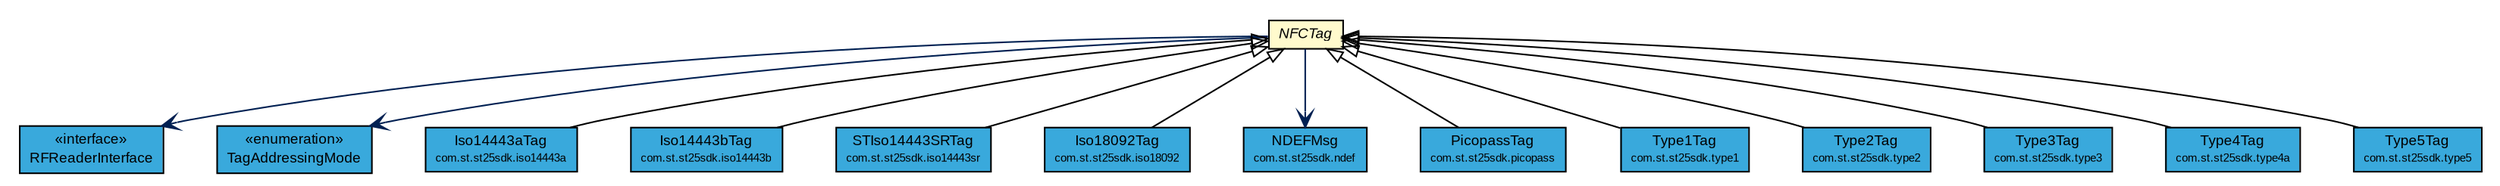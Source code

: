 #!/usr/local/bin/dot
#
# Class diagram 
# Generated by UMLGraph version R5_7_2-3-gee82a7 (http://www.umlgraph.org/)
#

digraph G {
	edge [fontname="arial",fontsize=10,labelfontname="arial",labelfontsize=10];
	node [fontname="arial",fontsize=10,shape=plaintext];
	nodesep=0.25;
	ranksep=0.5;
	// com.st.st25sdk.RFReaderInterface
	c20105 [label=<<table title="com.st.st25sdk.RFReaderInterface" border="0" cellborder="1" cellspacing="0" cellpadding="2" port="p" bgcolor="#39a9dc" href="./RFReaderInterface.html">
		<tr><td><table border="0" cellspacing="0" cellpadding="1">
<tr><td align="center" balign="center"> &#171;interface&#187; </td></tr>
<tr><td align="center" balign="center"> RFReaderInterface </td></tr>
		</table></td></tr>
		</table>>, URL="./RFReaderInterface.html", fontname="arial", fontcolor="black", fontsize=9.0];
	// com.st.st25sdk.NFCTag
	c20109 [label=<<table title="com.st.st25sdk.NFCTag" border="0" cellborder="1" cellspacing="0" cellpadding="2" port="p" bgcolor="lemonChiffon" href="./NFCTag.html">
		<tr><td><table border="0" cellspacing="0" cellpadding="1">
<tr><td align="center" balign="center"><font face="arial italic"> NFCTag </font></td></tr>
		</table></td></tr>
		</table>>, URL="./NFCTag.html", fontname="arial", fontcolor="black", fontsize=9.0];
	// com.st.st25sdk.NFCTag.TagAddressingMode
	c20110 [label=<<table title="com.st.st25sdk.NFCTag.TagAddressingMode" border="0" cellborder="1" cellspacing="0" cellpadding="2" port="p" bgcolor="#39a9dc" href="./NFCTag.TagAddressingMode.html">
		<tr><td><table border="0" cellspacing="0" cellpadding="1">
<tr><td align="center" balign="center"> &#171;enumeration&#187; </td></tr>
<tr><td align="center" balign="center"> TagAddressingMode </td></tr>
		</table></td></tr>
		</table>>, URL="./NFCTag.TagAddressingMode.html", fontname="arial", fontcolor="black", fontsize=9.0];
	// com.st.st25sdk.iso14443a.Iso14443aTag
	c20167 [label=<<table title="com.st.st25sdk.iso14443a.Iso14443aTag" border="0" cellborder="1" cellspacing="0" cellpadding="2" port="p" bgcolor="#39a9dc" href="./iso14443a/Iso14443aTag.html">
		<tr><td><table border="0" cellspacing="0" cellpadding="1">
<tr><td align="center" balign="center"> Iso14443aTag </td></tr>
<tr><td align="center" balign="center"><font point-size="7.0"> com.st.st25sdk.iso14443a </font></td></tr>
		</table></td></tr>
		</table>>, URL="./iso14443a/Iso14443aTag.html", fontname="arial", fontcolor="black", fontsize=9.0];
	// com.st.st25sdk.iso14443b.Iso14443bTag
	c20168 [label=<<table title="com.st.st25sdk.iso14443b.Iso14443bTag" border="0" cellborder="1" cellspacing="0" cellpadding="2" port="p" bgcolor="#39a9dc" href="./iso14443b/Iso14443bTag.html">
		<tr><td><table border="0" cellspacing="0" cellpadding="1">
<tr><td align="center" balign="center"> Iso14443bTag </td></tr>
<tr><td align="center" balign="center"><font point-size="7.0"> com.st.st25sdk.iso14443b </font></td></tr>
		</table></td></tr>
		</table>>, URL="./iso14443b/Iso14443bTag.html", fontname="arial", fontcolor="black", fontsize=9.0];
	// com.st.st25sdk.iso14443sr.STIso14443SRTag
	c20169 [label=<<table title="com.st.st25sdk.iso14443sr.STIso14443SRTag" border="0" cellborder="1" cellspacing="0" cellpadding="2" port="p" bgcolor="#39a9dc" href="./iso14443sr/STIso14443SRTag.html">
		<tr><td><table border="0" cellspacing="0" cellpadding="1">
<tr><td align="center" balign="center"> STIso14443SRTag </td></tr>
<tr><td align="center" balign="center"><font point-size="7.0"> com.st.st25sdk.iso14443sr </font></td></tr>
		</table></td></tr>
		</table>>, URL="./iso14443sr/STIso14443SRTag.html", fontname="arial", fontcolor="black", fontsize=9.0];
	// com.st.st25sdk.iso18092.Iso18092Tag
	c20179 [label=<<table title="com.st.st25sdk.iso18092.Iso18092Tag" border="0" cellborder="1" cellspacing="0" cellpadding="2" port="p" bgcolor="#39a9dc" href="./iso18092/Iso18092Tag.html">
		<tr><td><table border="0" cellspacing="0" cellpadding="1">
<tr><td align="center" balign="center"> Iso18092Tag </td></tr>
<tr><td align="center" balign="center"><font point-size="7.0"> com.st.st25sdk.iso18092 </font></td></tr>
		</table></td></tr>
		</table>>, URL="./iso18092/Iso18092Tag.html", fontname="arial", fontcolor="black", fontsize=9.0];
	// com.st.st25sdk.ndef.NDEFMsg
	c20188 [label=<<table title="com.st.st25sdk.ndef.NDEFMsg" border="0" cellborder="1" cellspacing="0" cellpadding="2" port="p" bgcolor="#39a9dc" href="./ndef/NDEFMsg.html">
		<tr><td><table border="0" cellspacing="0" cellpadding="1">
<tr><td align="center" balign="center"> NDEFMsg </td></tr>
<tr><td align="center" balign="center"><font point-size="7.0"> com.st.st25sdk.ndef </font></td></tr>
		</table></td></tr>
		</table>>, URL="./ndef/NDEFMsg.html", fontname="arial", fontcolor="black", fontsize=9.0];
	// com.st.st25sdk.picopass.PicopassTag
	c20197 [label=<<table title="com.st.st25sdk.picopass.PicopassTag" border="0" cellborder="1" cellspacing="0" cellpadding="2" port="p" bgcolor="#39a9dc" href="./picopass/PicopassTag.html">
		<tr><td><table border="0" cellspacing="0" cellpadding="1">
<tr><td align="center" balign="center"> PicopassTag </td></tr>
<tr><td align="center" balign="center"><font point-size="7.0"> com.st.st25sdk.picopass </font></td></tr>
		</table></td></tr>
		</table>>, URL="./picopass/PicopassTag.html", fontname="arial", fontcolor="black", fontsize=9.0];
	// com.st.st25sdk.type1.Type1Tag
	c20198 [label=<<table title="com.st.st25sdk.type1.Type1Tag" border="0" cellborder="1" cellspacing="0" cellpadding="2" port="p" bgcolor="#39a9dc" href="./type1/Type1Tag.html">
		<tr><td><table border="0" cellspacing="0" cellpadding="1">
<tr><td align="center" balign="center"> Type1Tag </td></tr>
<tr><td align="center" balign="center"><font point-size="7.0"> com.st.st25sdk.type1 </font></td></tr>
		</table></td></tr>
		</table>>, URL="./type1/Type1Tag.html", fontname="arial", fontcolor="black", fontsize=9.0];
	// com.st.st25sdk.type2.Type2Tag
	c20199 [label=<<table title="com.st.st25sdk.type2.Type2Tag" border="0" cellborder="1" cellspacing="0" cellpadding="2" port="p" bgcolor="#39a9dc" href="./type2/Type2Tag.html">
		<tr><td><table border="0" cellspacing="0" cellpadding="1">
<tr><td align="center" balign="center"> Type2Tag </td></tr>
<tr><td align="center" balign="center"><font point-size="7.0"> com.st.st25sdk.type2 </font></td></tr>
		</table></td></tr>
		</table>>, URL="./type2/Type2Tag.html", fontname="arial", fontcolor="black", fontsize=9.0];
	// com.st.st25sdk.type3.Type3Tag
	c20210 [label=<<table title="com.st.st25sdk.type3.Type3Tag" border="0" cellborder="1" cellspacing="0" cellpadding="2" port="p" bgcolor="#39a9dc" href="./type3/Type3Tag.html">
		<tr><td><table border="0" cellspacing="0" cellpadding="1">
<tr><td align="center" balign="center"> Type3Tag </td></tr>
<tr><td align="center" balign="center"><font point-size="7.0"> com.st.st25sdk.type3 </font></td></tr>
		</table></td></tr>
		</table>>, URL="./type3/Type3Tag.html", fontname="arial", fontcolor="black", fontsize=9.0];
	// com.st.st25sdk.type4a.Type4Tag
	c20212 [label=<<table title="com.st.st25sdk.type4a.Type4Tag" border="0" cellborder="1" cellspacing="0" cellpadding="2" port="p" bgcolor="#39a9dc" href="./type4a/Type4Tag.html">
		<tr><td><table border="0" cellspacing="0" cellpadding="1">
<tr><td align="center" balign="center"> Type4Tag </td></tr>
<tr><td align="center" balign="center"><font point-size="7.0"> com.st.st25sdk.type4a </font></td></tr>
		</table></td></tr>
		</table>>, URL="./type4a/Type4Tag.html", fontname="arial", fontcolor="black", fontsize=9.0];
	// com.st.st25sdk.type5.Type5Tag
	c20251 [label=<<table title="com.st.st25sdk.type5.Type5Tag" border="0" cellborder="1" cellspacing="0" cellpadding="2" port="p" bgcolor="#39a9dc" href="./type5/Type5Tag.html">
		<tr><td><table border="0" cellspacing="0" cellpadding="1">
<tr><td align="center" balign="center"> Type5Tag </td></tr>
<tr><td align="center" balign="center"><font point-size="7.0"> com.st.st25sdk.type5 </font></td></tr>
		</table></td></tr>
		</table>>, URL="./type5/Type5Tag.html", fontname="arial", fontcolor="black", fontsize=9.0];
	//com.st.st25sdk.iso14443a.Iso14443aTag extends com.st.st25sdk.NFCTag
	c20109:p -> c20167:p [dir=back,arrowtail=empty];
	//com.st.st25sdk.iso14443b.Iso14443bTag extends com.st.st25sdk.NFCTag
	c20109:p -> c20168:p [dir=back,arrowtail=empty];
	//com.st.st25sdk.iso14443sr.STIso14443SRTag extends com.st.st25sdk.NFCTag
	c20109:p -> c20169:p [dir=back,arrowtail=empty];
	//com.st.st25sdk.iso18092.Iso18092Tag extends com.st.st25sdk.NFCTag
	c20109:p -> c20179:p [dir=back,arrowtail=empty];
	//com.st.st25sdk.picopass.PicopassTag extends com.st.st25sdk.NFCTag
	c20109:p -> c20197:p [dir=back,arrowtail=empty];
	//com.st.st25sdk.type1.Type1Tag extends com.st.st25sdk.NFCTag
	c20109:p -> c20198:p [dir=back,arrowtail=empty];
	//com.st.st25sdk.type2.Type2Tag extends com.st.st25sdk.NFCTag
	c20109:p -> c20199:p [dir=back,arrowtail=empty];
	//com.st.st25sdk.type3.Type3Tag extends com.st.st25sdk.NFCTag
	c20109:p -> c20210:p [dir=back,arrowtail=empty];
	//com.st.st25sdk.type4a.Type4Tag extends com.st.st25sdk.NFCTag
	c20109:p -> c20212:p [dir=back,arrowtail=empty];
	//com.st.st25sdk.type5.Type5Tag extends com.st.st25sdk.NFCTag
	c20109:p -> c20251:p [dir=back,arrowtail=empty];
	// com.st.st25sdk.NFCTag NAVASSOC com.st.st25sdk.RFReaderInterface
	c20109:p -> c20105:p [taillabel="", label="", headlabel="", fontname="arial", fontcolor="#002052", fontsize=10.0, color="#002052", arrowhead=open];
	// com.st.st25sdk.NFCTag NAVASSOC com.st.st25sdk.NFCTag.TagAddressingMode
	c20109:p -> c20110:p [taillabel="", label="", headlabel="", fontname="arial", fontcolor="#002052", fontsize=10.0, color="#002052", arrowhead=open];
	// com.st.st25sdk.NFCTag NAVASSOC com.st.st25sdk.ndef.NDEFMsg
	c20109:p -> c20188:p [taillabel="", label="", headlabel="", fontname="arial", fontcolor="#002052", fontsize=10.0, color="#002052", arrowhead=open];
}

